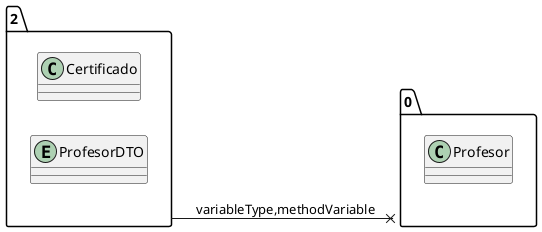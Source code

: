 @startuml 
allow_mixing
left to right direction
package "2"{
class Certificado
entity ProfesorDTO

}
package "0"{
class Profesor

}
"2" --x "0":variableType,methodVariable
@enduml